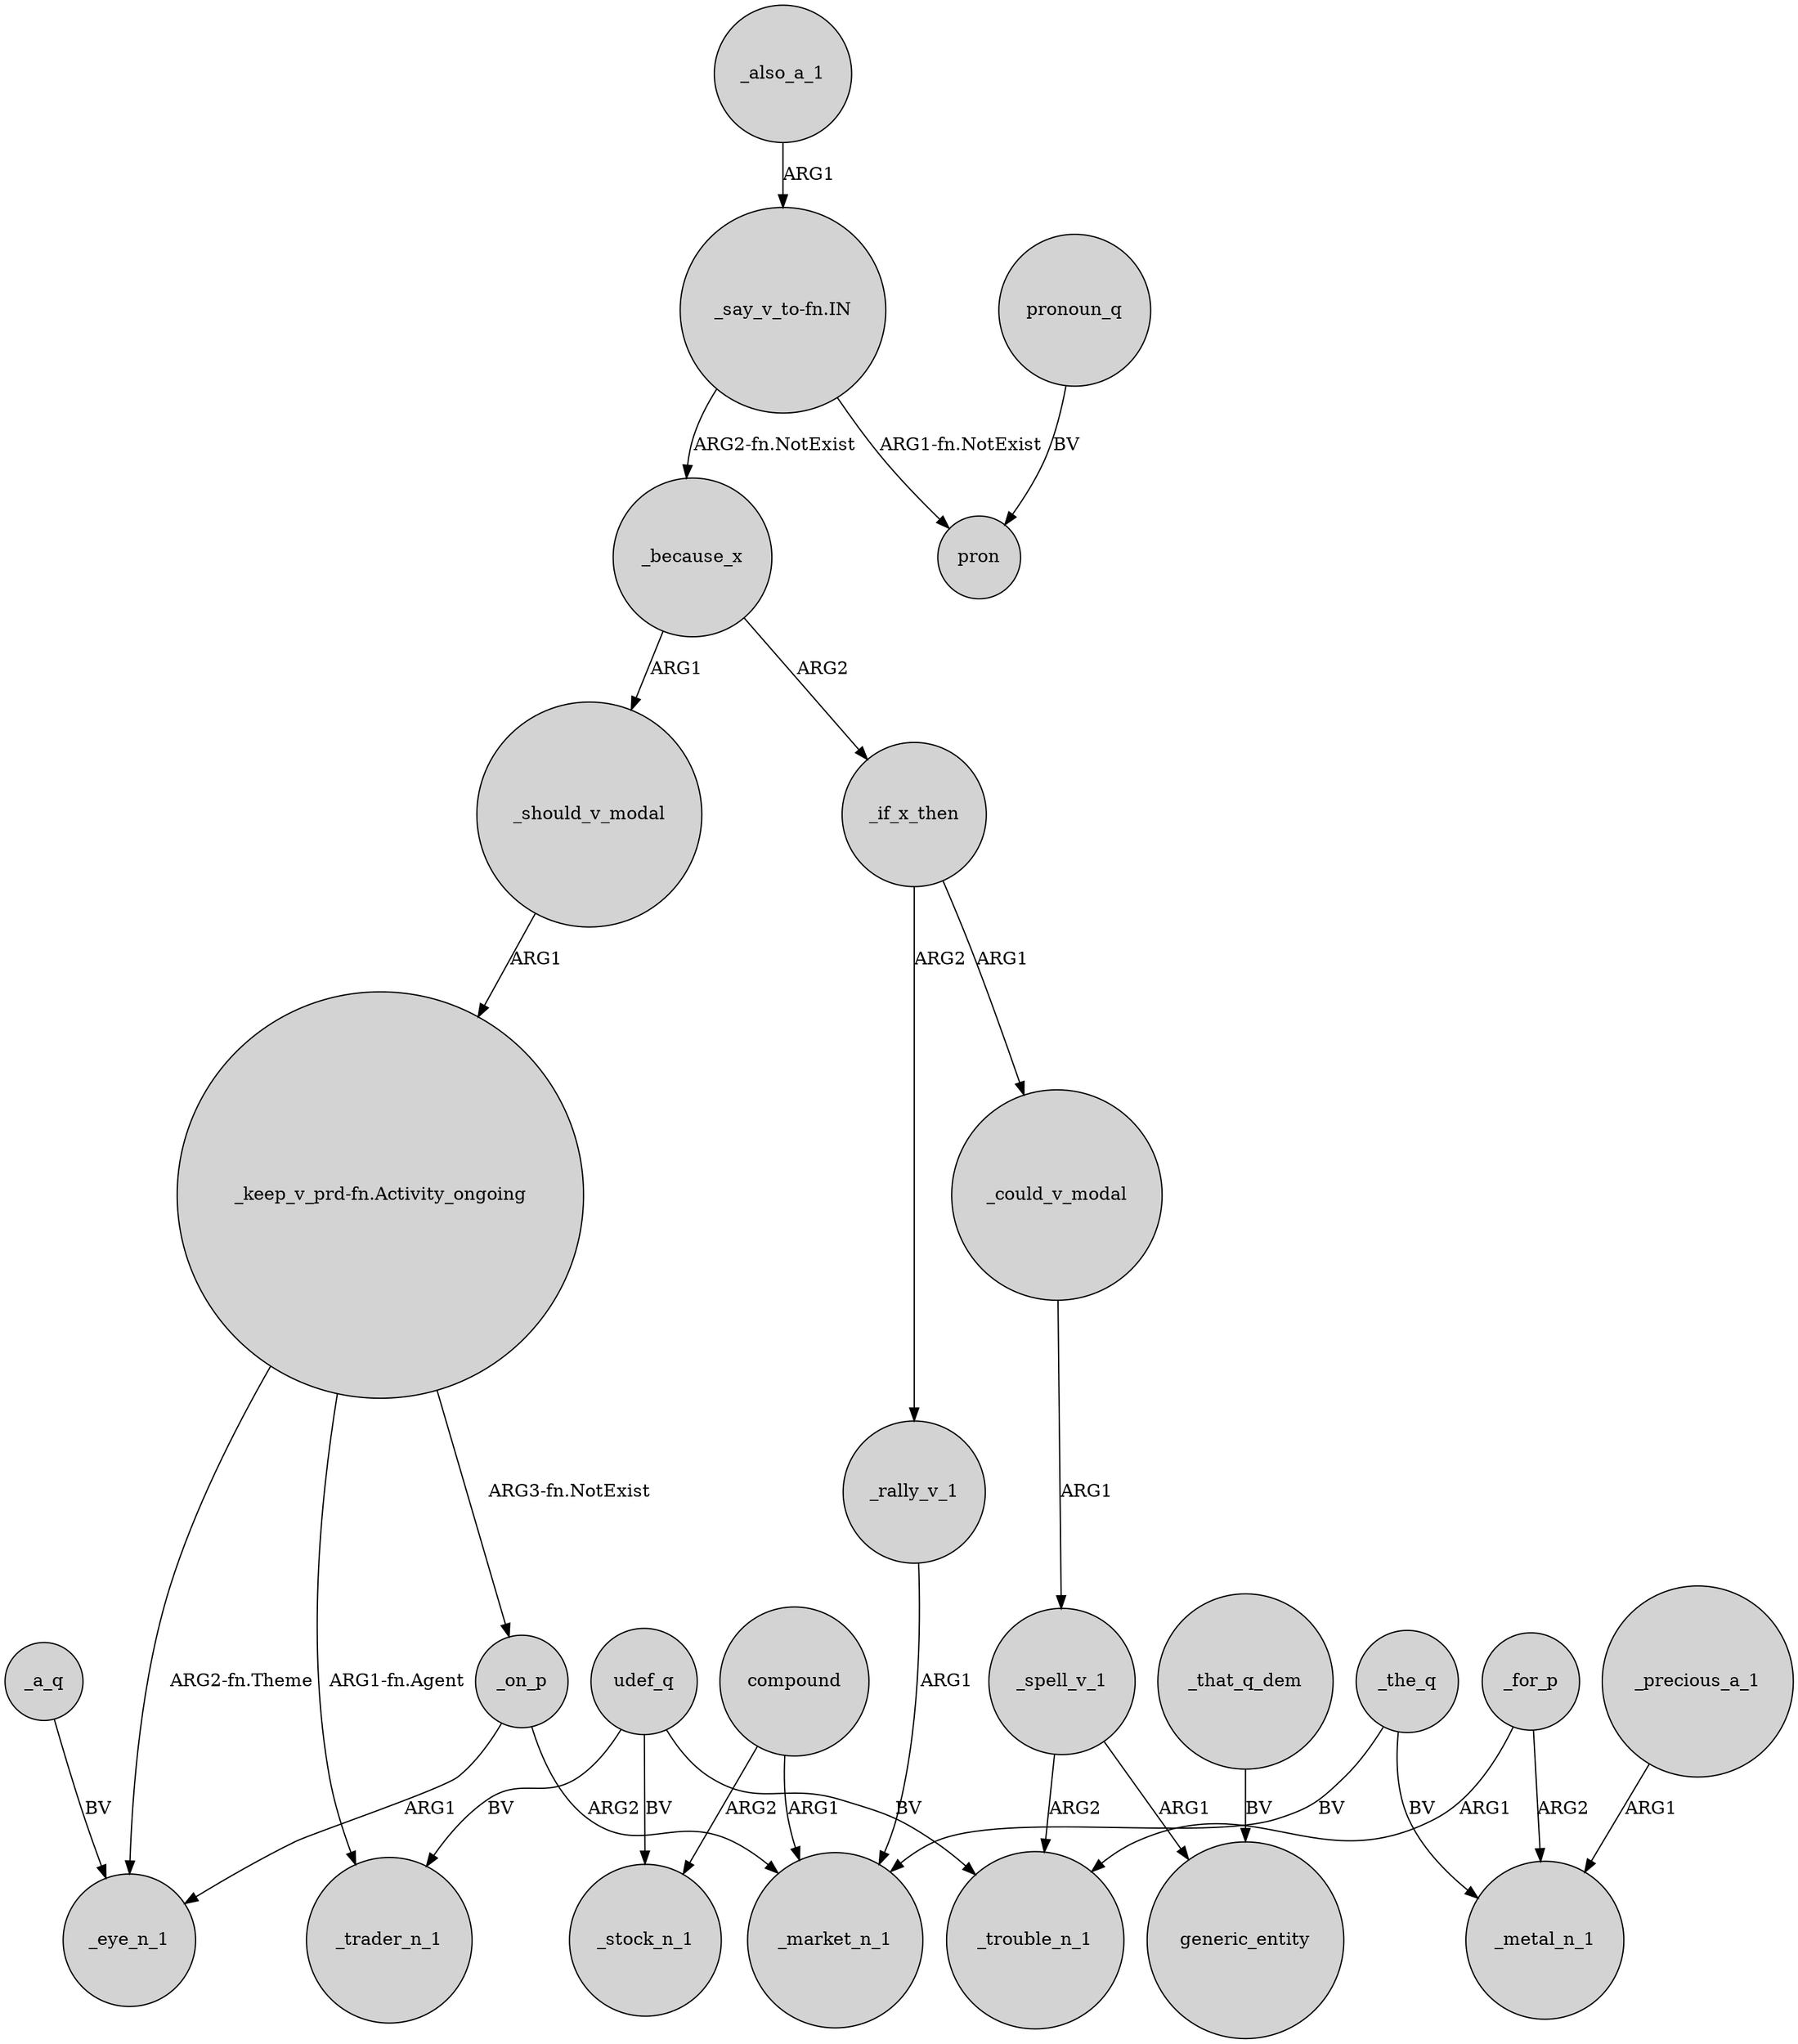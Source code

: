 digraph {
	node [shape=circle style=filled]
	"_keep_v_prd-fn.Activity_ongoing" -> _trader_n_1 [label="ARG1-fn.Agent"]
	_a_q -> _eye_n_1 [label=BV]
	_should_v_modal -> "_keep_v_prd-fn.Activity_ongoing" [label=ARG1]
	_could_v_modal -> _spell_v_1 [label=ARG1]
	_also_a_1 -> "_say_v_to-fn.IN" [label=ARG1]
	_because_x -> _if_x_then [label=ARG2]
	"_say_v_to-fn.IN" -> _because_x [label="ARG2-fn.NotExist"]
	_that_q_dem -> generic_entity [label=BV]
	udef_q -> _trader_n_1 [label=BV]
	_for_p -> _trouble_n_1 [label=ARG1]
	"_say_v_to-fn.IN" -> pron [label="ARG1-fn.NotExist"]
	_on_p -> _market_n_1 [label=ARG2]
	_spell_v_1 -> generic_entity [label=ARG1]
	_if_x_then -> _could_v_modal [label=ARG1]
	_spell_v_1 -> _trouble_n_1 [label=ARG2]
	udef_q -> _trouble_n_1 [label=BV]
	compound -> _stock_n_1 [label=ARG2]
	pronoun_q -> pron [label=BV]
	udef_q -> _stock_n_1 [label=BV]
	"_keep_v_prd-fn.Activity_ongoing" -> _eye_n_1 [label="ARG2-fn.Theme"]
	_precious_a_1 -> _metal_n_1 [label=ARG1]
	_for_p -> _metal_n_1 [label=ARG2]
	_if_x_then -> _rally_v_1 [label=ARG2]
	_because_x -> _should_v_modal [label=ARG1]
	_rally_v_1 -> _market_n_1 [label=ARG1]
	compound -> _market_n_1 [label=ARG1]
	_the_q -> _market_n_1 [label=BV]
	"_keep_v_prd-fn.Activity_ongoing" -> _on_p [label="ARG3-fn.NotExist"]
	_on_p -> _eye_n_1 [label=ARG1]
	_the_q -> _metal_n_1 [label=BV]
}
